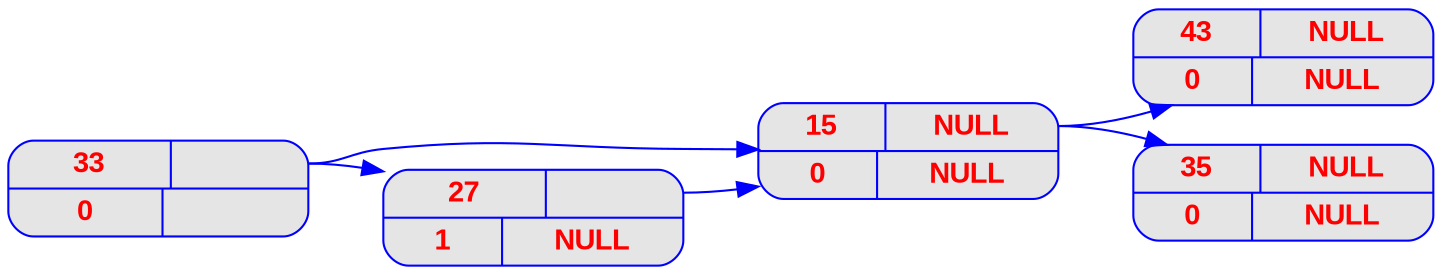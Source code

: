 digraph liste { 
graph [ 
	rankdir = "LR" 
] 

node [ 
	fontname = "Arial bold"
	fontsize = "14" 
	fontcolor = "red" 
	style = "rounded, filled" 
	shape = "record" 
	fillcolor = "grey90" 
	color = "blue" 
	width = "2" 
] 

edge [ 
	color = "blue" 
] 


"ID_0005" [label = "{<elt> 43  | <next> NULL}|{<facteur> 0 | <next> NULL}"];
"ID_0004" [label = "{<elt> 35  | <next> NULL}|{<facteur> 0 | <next> NULL}"];
"ID_0003" [label = "{<elt> 36  | <next> }|{<facteur> 0 | <next>}"];
"ID_0003" : next -> "ID_0004";
"ID_0003" : next -> "ID_0005";
"ID_0003" [label = "{<elt> 15  | <next> NULL}|{<facteur> 0 | <next> NULL}"];
"ID_0002" [label = "{<elt> 27  | <next> }|{<facteur> 1 | <next> NULL}"];
"ID_0002" : next -> "ID_0003";
"ID_0001" [label = "{<elt> 33  | <next> }|{<facteur> 0 | <next>}"];
"ID_0001" : next -> "ID_0002";
"ID_0001" : next -> "ID_0003";


}